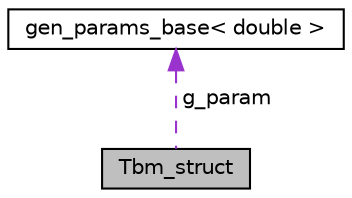 digraph "Tbm_struct"
{
  edge [fontname="Helvetica",fontsize="10",labelfontname="Helvetica",labelfontsize="10"];
  node [fontname="Helvetica",fontsize="10",shape=record];
  Node1 [label="Tbm_struct",height=0.2,width=0.4,color="black", fillcolor="grey75", style="filled", fontcolor="black"];
  Node2 -> Node1 [dir="back",color="darkorchid3",fontsize="10",style="dashed",label=" g_param" ,fontname="Helvetica"];
  Node2 [label="gen_params_base\< double \>",height=0.2,width=0.4,color="black", fillcolor="white", style="filled",URL="$d6/dea/classgen__params__base.html"];
}
